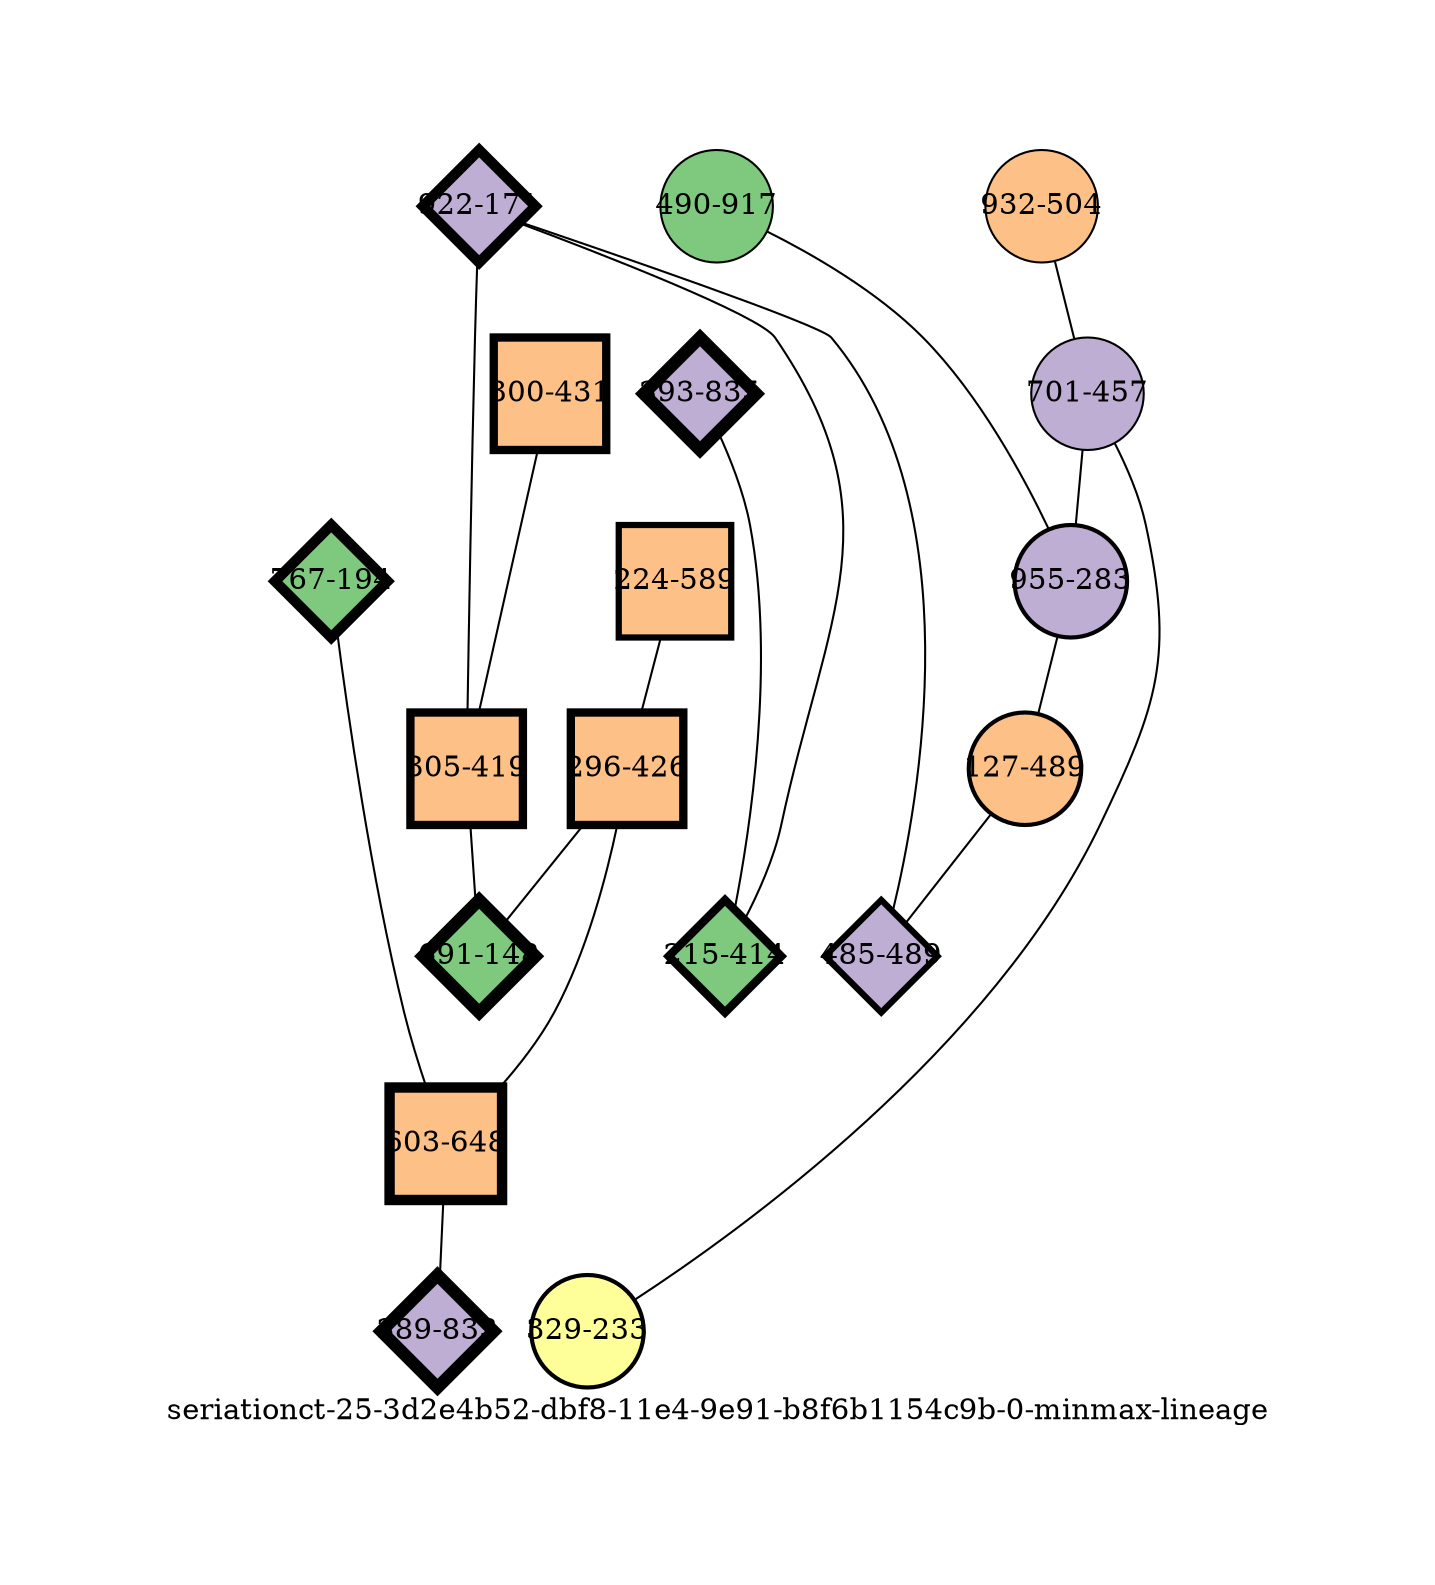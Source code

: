 strict graph "seriationct-25-3d2e4b52-dbf8-11e4-9e91-b8f6b1154c9b-0-minmax-lineage" {
labelloc=b;
ratio=auto;
pad="1.0";
label="seriationct-25-3d2e4b52-dbf8-11e4-9e91-b8f6b1154c9b-0-minmax-lineage";
node [width="0.75", style=filled, fixedsize=true, height="0.75", shape=circle, label=""];
0 [xCoordinate="431.0", appears_in_slice=4, yCoordinate="300.0", colorscheme=accent6, lineage_id=1, short_label="300-431", label="300-431", shape=square, cluster_id=2, fillcolor=3, size="500.0", id=0, penwidth="4.0"];
1 [xCoordinate="504.0", appears_in_slice=1, yCoordinate="932.0", colorscheme=accent6, lineage_id=0, short_label="932-504", label="932-504", shape=circle, cluster_id=2, fillcolor=3, size="500.0", id=8, penwidth="1.0"];
2 [xCoordinate="835.0", appears_in_slice=6, yCoordinate="393.0", colorscheme=accent6, lineage_id=2, short_label="393-835", label="393-835", shape=diamond, cluster_id=1, fillcolor=2, size="500.0", id=1, penwidth="6.0"];
3 [xCoordinate="589.0", appears_in_slice=3, yCoordinate="224.0", colorscheme=accent6, lineage_id=1, short_label="224-589", label="224-589", shape=square, cluster_id=2, fillcolor=3, size="500.0", id=2, penwidth="3.0"];
4 [xCoordinate="917.0", appears_in_slice=1, yCoordinate="490.0", colorscheme=accent6, lineage_id=0, short_label="490-917", label="490-917", shape=circle, cluster_id=0, fillcolor=1, size="500.0", id=3, penwidth="1.0"];
5 [xCoordinate="171.0", appears_in_slice=5, yCoordinate="922.0", colorscheme=accent6, lineage_id=2, short_label="922-171", label="922-171", shape=diamond, cluster_id=1, fillcolor=2, size="500.0", id=4, penwidth="5.0"];
6 [xCoordinate="457.0", appears_in_slice=1, yCoordinate="701.0", colorscheme=accent6, lineage_id=0, short_label="701-457", label="701-457", shape=circle, cluster_id=1, fillcolor=2, size="500.0", id=5, penwidth="1.0"];
7 [xCoordinate="414.0", appears_in_slice=4, yCoordinate="215.0", colorscheme=accent6, lineage_id=2, short_label="215-414", label="215-414", shape=diamond, cluster_id=0, fillcolor=1, size="500.0", id=6, penwidth="4.0"];
8 [xCoordinate="233.0", appears_in_slice=2, yCoordinate="329.0", colorscheme=accent6, lineage_id=0, short_label="329-233", label="329-233", shape=circle, cluster_id=3, fillcolor=4, size="500.0", id=7, penwidth="2.0"];
9 [xCoordinate="426.0", appears_in_slice=4, yCoordinate="296.0", colorscheme=accent6, lineage_id=1, short_label="296-426", label="296-426", shape=square, cluster_id=2, fillcolor=3, size="500.0", id=10, penwidth="4.0"];
10 [xCoordinate="283.0", appears_in_slice=2, yCoordinate="955.0", colorscheme=accent6, lineage_id=0, short_label="955-283", label="955-283", shape=circle, cluster_id=1, fillcolor=2, size="500.0", id=9, penwidth="2.0"];
11 [xCoordinate="489.0", appears_in_slice=2, yCoordinate="127.0", colorscheme=accent6, lineage_id=0, short_label="127-489", label="127-489", shape=circle, cluster_id=2, fillcolor=3, size="500.0", id=11, penwidth="2.0"];
12 [xCoordinate="489.0", appears_in_slice=3, yCoordinate="485.0", colorscheme=accent6, lineage_id=2, short_label="485-489", label="485-489", shape=diamond, cluster_id=1, fillcolor=2, size="500.0", id=12, penwidth="3.0"];
13 [xCoordinate="194.0", appears_in_slice=5, yCoordinate="767.0", colorscheme=accent6, lineage_id=2, short_label="767-194", label="767-194", shape=diamond, cluster_id=0, fillcolor=1, size="500.0", id=13, penwidth="5.0"];
14 [xCoordinate="419.0", appears_in_slice=4, yCoordinate="305.0", colorscheme=accent6, lineage_id=1, short_label="305-419", label="305-419", shape=square, cluster_id=2, fillcolor=3, size="500.0", id=14, penwidth="4.0"];
15 [xCoordinate="648.0", appears_in_slice=5, yCoordinate="603.0", colorscheme=accent6, lineage_id=1, short_label="603-648", label="603-648", shape=square, cluster_id=2, fillcolor=3, size="500.0", id=15, penwidth="5.0"];
16 [xCoordinate="833.0", appears_in_slice=6, yCoordinate="389.0", colorscheme=accent6, lineage_id=2, short_label="389-833", label="389-833", shape=diamond, cluster_id=1, fillcolor=2, size="500.0", id=16, penwidth="6.0"];
17 [xCoordinate="148.0", appears_in_slice=6, yCoordinate="691.0", colorscheme=accent6, lineage_id=2, short_label="691-148", label="691-148", shape=diamond, cluster_id=0, fillcolor=1, size="500.0", id=17, penwidth="6.0"];
0 -- 14  [inverseweight="12.4766282126", weight="0.0801498596381"];
1 -- 6  [inverseweight="7.53607106561", weight="0.132695139323"];
2 -- 7  [inverseweight="2.85541847197", weight="0.35021136475"];
3 -- 9  [inverseweight="2.35128203335", weight="0.425299894192"];
4 -- 10  [inverseweight="2.41734959725", weight="0.413676201878"];
5 -- 12  [inverseweight="2.73113968894", weight="0.366147511257"];
5 -- 14  [inverseweight="2.39495025429", weight="0.417545207133"];
5 -- 7  [inverseweight="3.25265606496", weight="0.30744105126"];
6 -- 8  [inverseweight="2.48716206893", weight="0.402064671415"];
6 -- 10  [inverseweight="2.97640139646", weight="0.335976189633"];
9 -- 17  [inverseweight="2.68282660419", weight="0.372741197079"];
9 -- 15  [inverseweight="1.49239768819", weight="0.670062683635"];
10 -- 11  [inverseweight="3.68444731835", weight="0.271411127259"];
11 -- 12  [inverseweight="2.31115205253", weight="0.432684642667"];
13 -- 15  [inverseweight="18.4302445194", weight="0.054258639865"];
14 -- 17  [inverseweight="2.13909738182", weight="0.467486898212"];
15 -- 16  [inverseweight="1.49051326315", weight="0.670909830007"];
}
